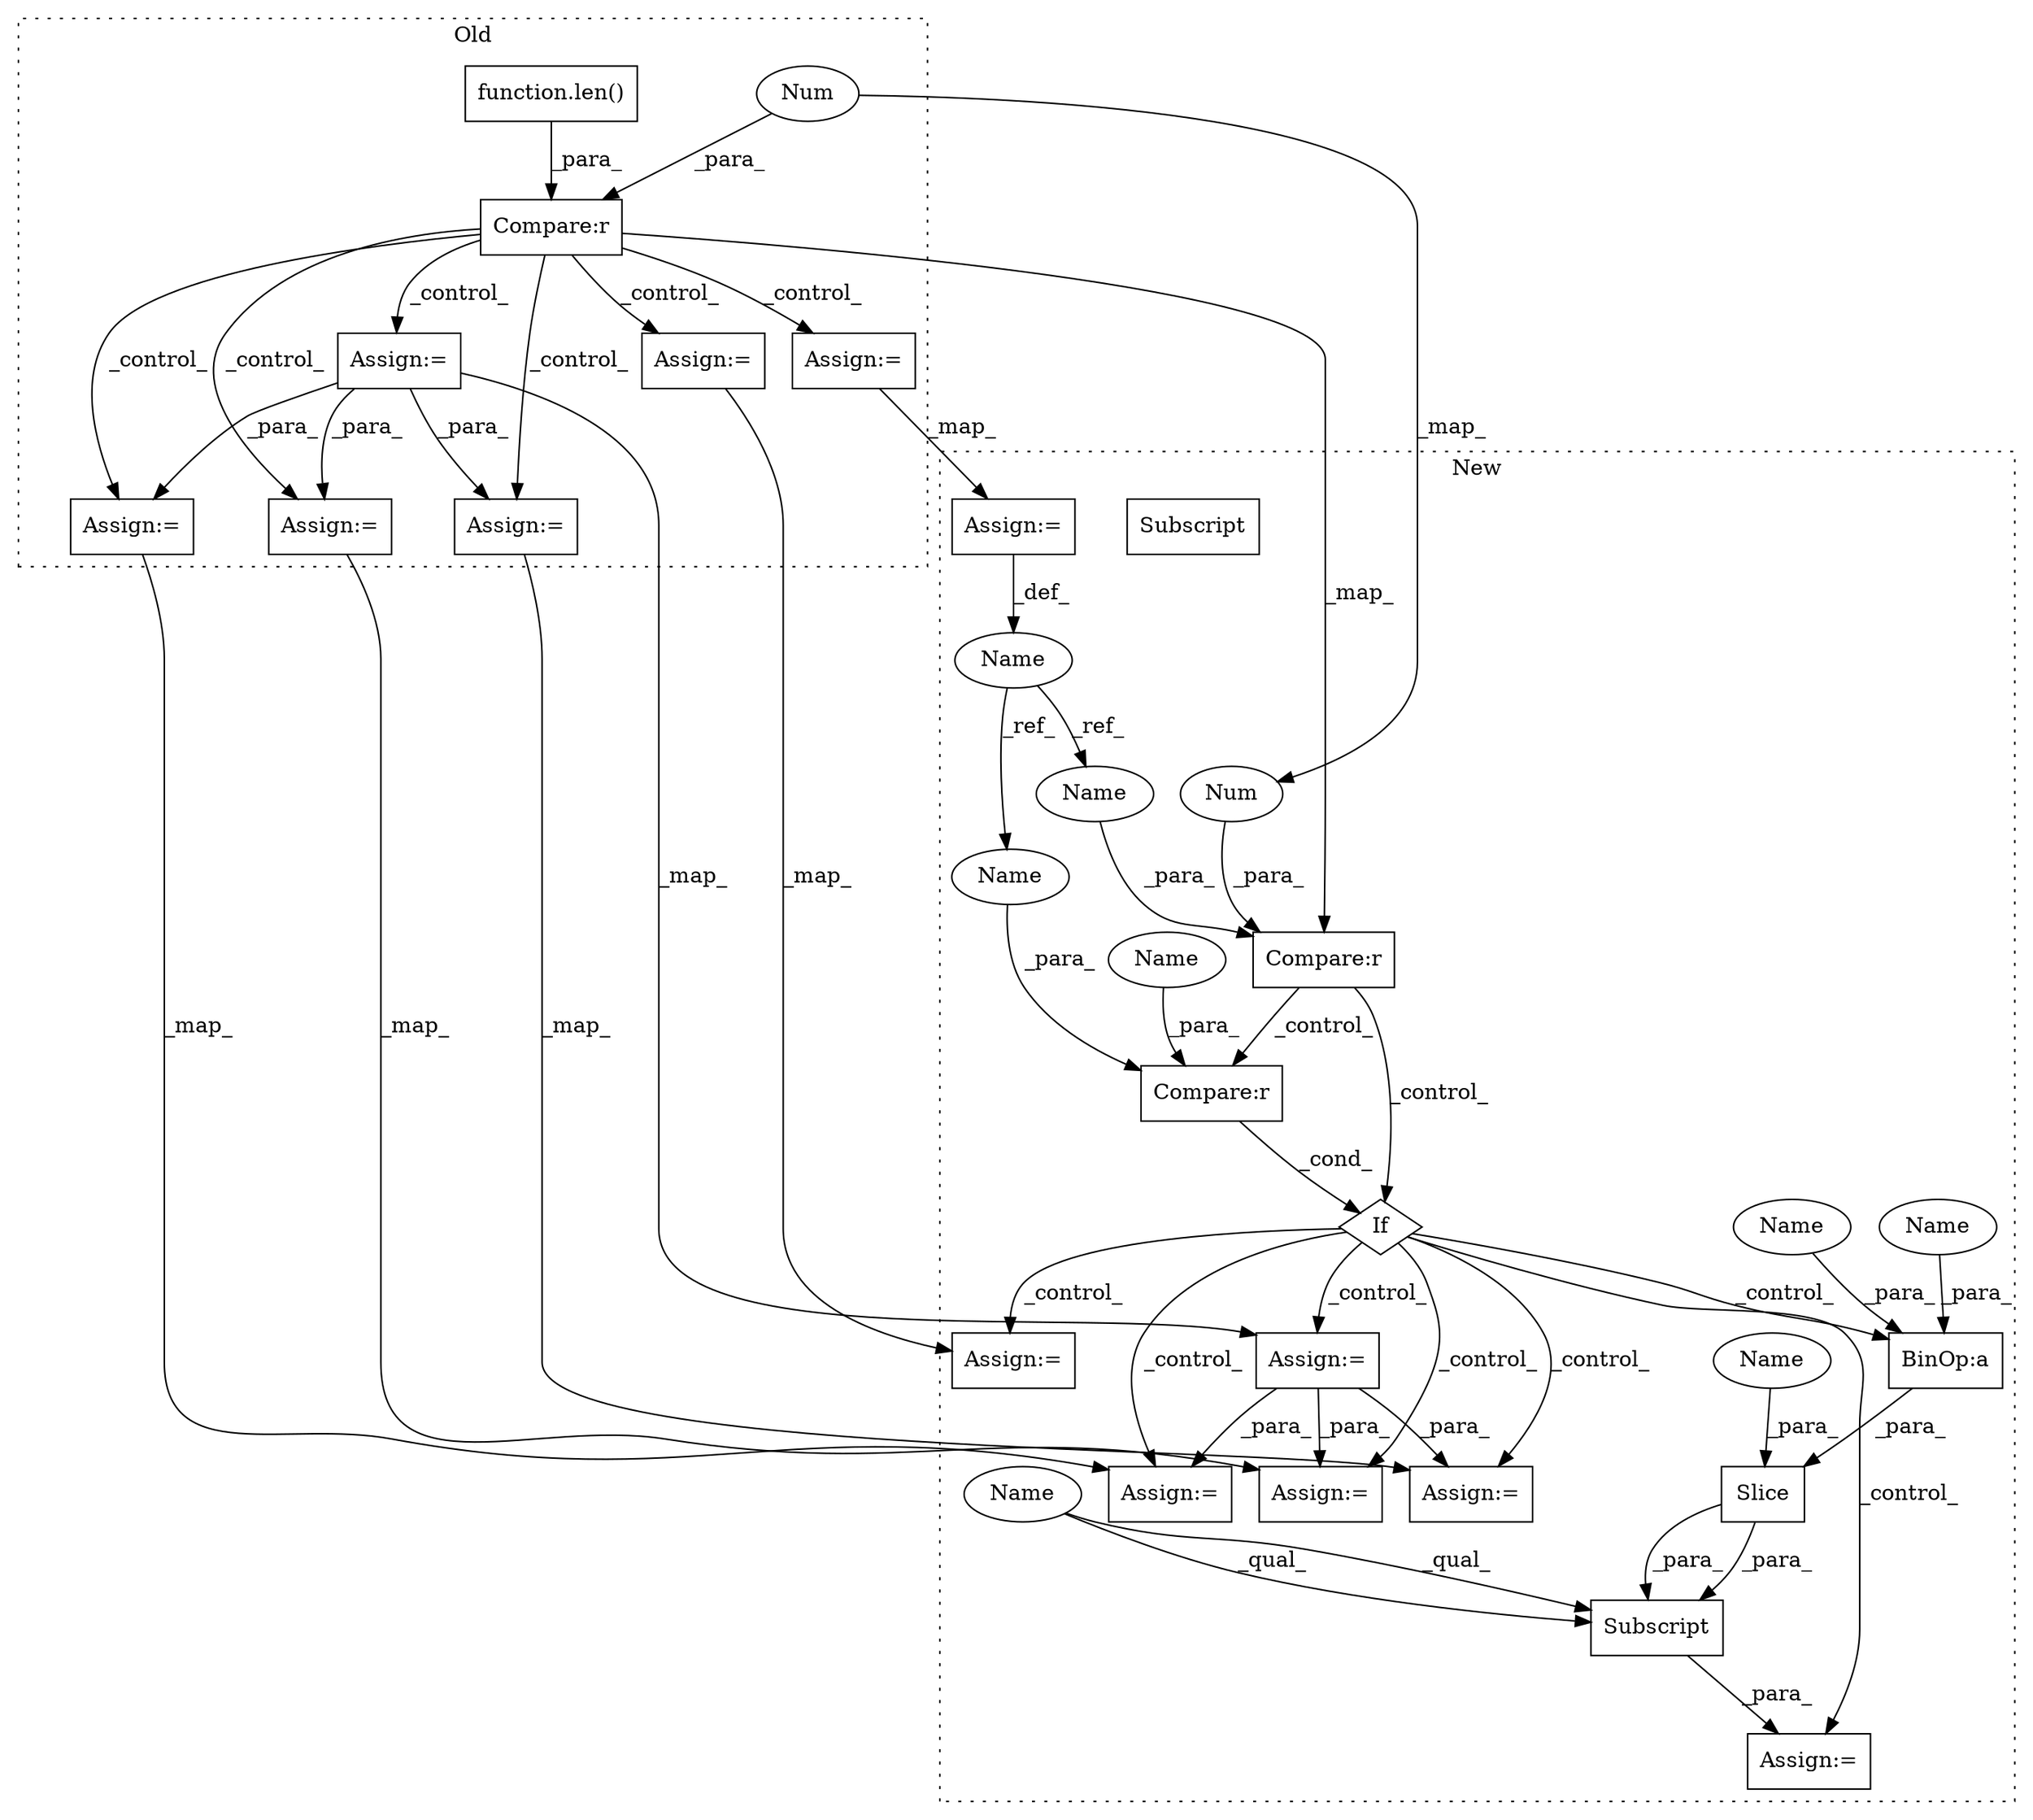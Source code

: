 digraph G {
subgraph cluster0 {
1 [label="function.len()" a="75" s="6011,6028" l="4,1" shape="box"];
8 [label="Assign:=" a="68" s="6353" l="3" shape="box"];
9 [label="Assign:=" a="68" s="6146" l="3" shape="box"];
14 [label="Compare:r" a="40" s="6011" l="23" shape="box"];
15 [label="Num" a="76" s="6033" l="1" shape="ellipse"];
18 [label="Assign:=" a="68" s="6484" l="3" shape="box"];
19 [label="Assign:=" a="68" s="6435" l="3" shape="box"];
22 [label="Assign:=" a="68" s="6549" l="3" shape="box"];
24 [label="Assign:=" a="68" s="6394" l="3" shape="box"];
label = "Old";
style="dotted";
}
subgraph cluster1 {
2 [label="Slice" a="80" s="6154" l="18" shape="box"];
3 [label="Subscript" a="63" s="6141,0" l="32,0" shape="box"];
4 [label="Assign:=" a="68" s="6138" l="3" shape="box"];
5 [label="If" a="96" s="6095" l="3" shape="diamond"];
6 [label="BinOp:a" a="82" s="6170" l="1" shape="box"];
7 [label="Assign:=" a="68" s="6508" l="3" shape="box"];
10 [label="Assign:=" a="68" s="6285" l="3" shape="box"];
11 [label="Compare:r" a="40" s="6098" l="8" shape="box"];
12 [label="Name" a="87" s="5920" l="3" shape="ellipse"];
13 [label="Compare:r" a="40" s="6038" l="8" shape="box"];
16 [label="Num" a="76" s="6045" l="1" shape="ellipse"];
17 [label="Assign:=" a="68" s="6651" l="3" shape="box"];
20 [label="Assign:=" a="68" s="6598" l="3" shape="box"];
21 [label="Assign:=" a="68" s="5923" l="3" shape="box"];
23 [label="Assign:=" a="68" s="6553" l="3" shape="box"];
25 [label="Name" a="87" s="6154" l="7" shape="ellipse"];
26 [label="Name" a="87" s="6163" l="7" shape="ellipse"];
27 [label="Name" a="87" s="6171" l="1" shape="ellipse"];
28 [label="Name" a="87" s="6105" l="1" shape="ellipse"];
29 [label="Name" a="87" s="6038" l="3" shape="ellipse"];
30 [label="Name" a="87" s="6098" l="3" shape="ellipse"];
31 [label="Name" a="87" s="6141" l="12" shape="ellipse"];
32 [label="Subscript" a="63" s="6141,0" l="32,0" shape="box"];
label = "New";
style="dotted";
}
1 -> 14 [label="_para_"];
2 -> 32 [label="_para_"];
2 -> 32 [label="_para_"];
5 -> 23 [label="_control_"];
5 -> 6 [label="_control_"];
5 -> 17 [label="_control_"];
5 -> 10 [label="_control_"];
5 -> 20 [label="_control_"];
5 -> 7 [label="_control_"];
5 -> 4 [label="_control_"];
6 -> 2 [label="_para_"];
8 -> 7 [label="_map_"];
9 -> 8 [label="_para_"];
9 -> 19 [label="_para_"];
9 -> 24 [label="_para_"];
9 -> 10 [label="_map_"];
10 -> 7 [label="_para_"];
10 -> 23 [label="_para_"];
10 -> 20 [label="_para_"];
11 -> 5 [label="_cond_"];
12 -> 30 [label="_ref_"];
12 -> 29 [label="_ref_"];
13 -> 11 [label="_control_"];
13 -> 5 [label="_control_"];
14 -> 9 [label="_control_"];
14 -> 13 [label="_map_"];
14 -> 19 [label="_control_"];
14 -> 24 [label="_control_"];
14 -> 22 [label="_control_"];
14 -> 8 [label="_control_"];
14 -> 18 [label="_control_"];
15 -> 14 [label="_para_"];
15 -> 16 [label="_map_"];
16 -> 13 [label="_para_"];
18 -> 17 [label="_map_"];
19 -> 20 [label="_map_"];
21 -> 12 [label="_def_"];
22 -> 21 [label="_map_"];
24 -> 23 [label="_map_"];
25 -> 2 [label="_para_"];
26 -> 6 [label="_para_"];
27 -> 6 [label="_para_"];
28 -> 11 [label="_para_"];
29 -> 13 [label="_para_"];
30 -> 11 [label="_para_"];
31 -> 32 [label="_qual_"];
31 -> 32 [label="_qual_"];
32 -> 4 [label="_para_"];
}